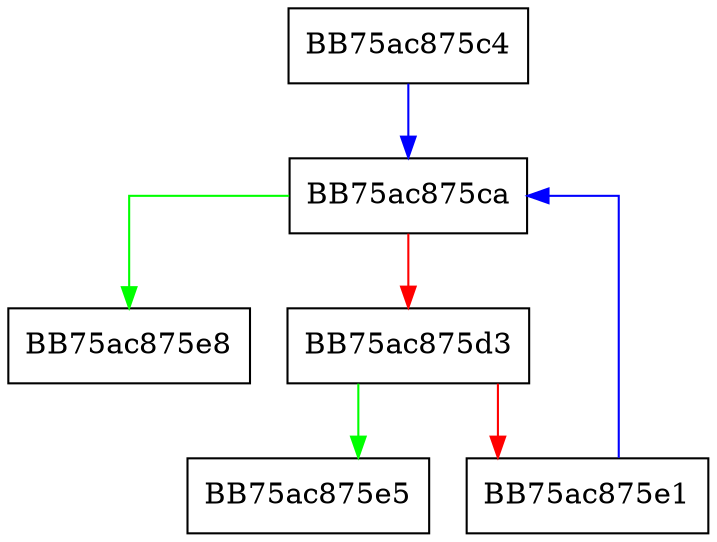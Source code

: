 digraph IsThreatCleanable {
  node [shape="box"];
  graph [splines=ortho];
  BB75ac875c4 -> BB75ac875ca [color="blue"];
  BB75ac875ca -> BB75ac875e8 [color="green"];
  BB75ac875ca -> BB75ac875d3 [color="red"];
  BB75ac875d3 -> BB75ac875e5 [color="green"];
  BB75ac875d3 -> BB75ac875e1 [color="red"];
  BB75ac875e1 -> BB75ac875ca [color="blue"];
}